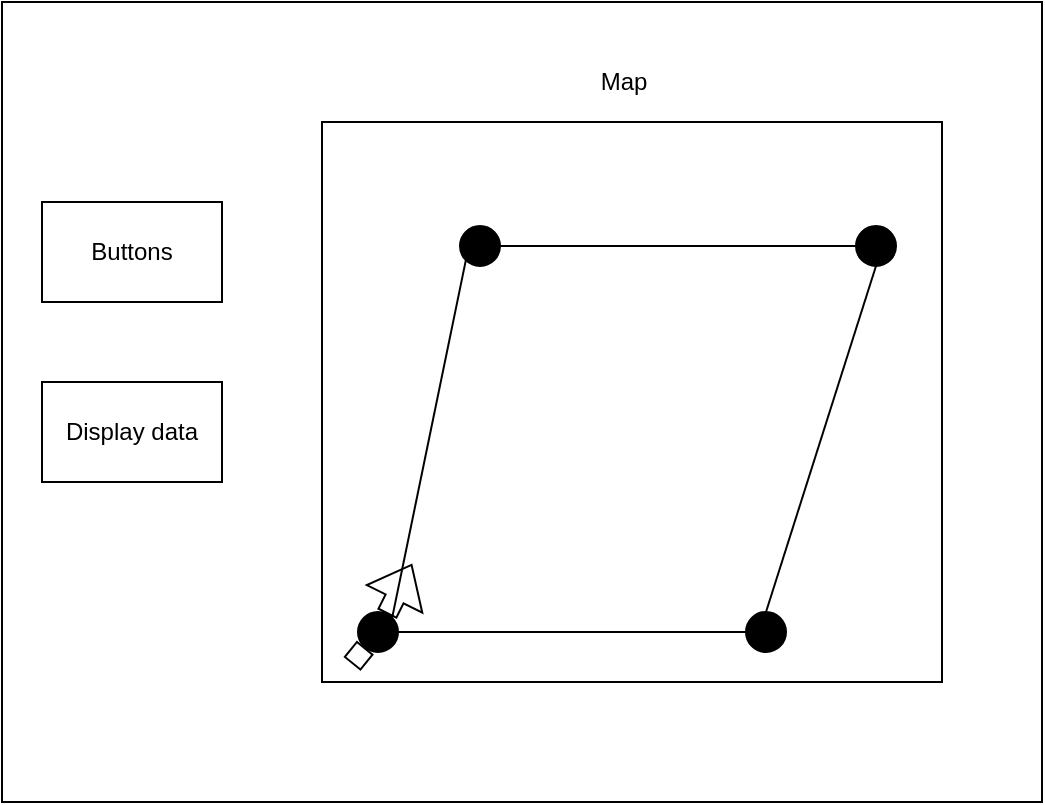 <mxfile version="18.1.2" type="device"><diagram id="U5FSUWxGsAkOak-QRZvw" name="Page-1"><mxGraphModel dx="1013" dy="567" grid="0" gridSize="10" guides="1" tooltips="1" connect="1" arrows="1" fold="1" page="1" pageScale="1" pageWidth="3300" pageHeight="4681" math="0" shadow="0"><root><mxCell id="0"/><mxCell id="1" parent="0"/><mxCell id="1nl_hVtK_fA8qN_E_Yl6-1" value="" style="rounded=0;whiteSpace=wrap;html=1;fillColor=none;" vertex="1" parent="1"><mxGeometry x="150" y="50" width="520" height="400" as="geometry"/></mxCell><mxCell id="1nl_hVtK_fA8qN_E_Yl6-2" value="" style="rounded=0;whiteSpace=wrap;html=1;fillColor=none;" vertex="1" parent="1"><mxGeometry x="310" y="110" width="310" height="280" as="geometry"/></mxCell><mxCell id="1nl_hVtK_fA8qN_E_Yl6-3" value="Map" style="text;html=1;strokeColor=none;fillColor=none;align=center;verticalAlign=middle;whiteSpace=wrap;rounded=0;" vertex="1" parent="1"><mxGeometry x="431" y="75" width="60" height="30" as="geometry"/></mxCell><mxCell id="1nl_hVtK_fA8qN_E_Yl6-4" value="" style="shape=flexArrow;endArrow=classic;html=1;rounded=0;startArrow=none;" edge="1" parent="1" source="1nl_hVtK_fA8qN_E_Yl6-14"><mxGeometry width="50" height="50" relative="1" as="geometry"><mxPoint x="325" y="381" as="sourcePoint"/><mxPoint x="355" y="331" as="targetPoint"/></mxGeometry></mxCell><mxCell id="1nl_hVtK_fA8qN_E_Yl6-7" value="Buttons" style="rounded=0;whiteSpace=wrap;html=1;fillColor=none;" vertex="1" parent="1"><mxGeometry x="170" y="150" width="90" height="50" as="geometry"/></mxCell><mxCell id="1nl_hVtK_fA8qN_E_Yl6-8" value="Display data" style="rounded=0;whiteSpace=wrap;html=1;fillColor=none;" vertex="1" parent="1"><mxGeometry x="170" y="240" width="90" height="50" as="geometry"/></mxCell><mxCell id="1nl_hVtK_fA8qN_E_Yl6-10" value="" style="ellipse;whiteSpace=wrap;html=1;aspect=fixed;fillColor=#000000;" vertex="1" parent="1"><mxGeometry x="379" y="162" width="20" height="20" as="geometry"/></mxCell><mxCell id="1nl_hVtK_fA8qN_E_Yl6-12" value="" style="ellipse;whiteSpace=wrap;html=1;aspect=fixed;fillColor=#000000;" vertex="1" parent="1"><mxGeometry x="577" y="162" width="20" height="20" as="geometry"/></mxCell><mxCell id="1nl_hVtK_fA8qN_E_Yl6-14" value="" style="ellipse;whiteSpace=wrap;html=1;aspect=fixed;fillColor=#000000;" vertex="1" parent="1"><mxGeometry x="328" y="355" width="20" height="20" as="geometry"/></mxCell><mxCell id="1nl_hVtK_fA8qN_E_Yl6-15" value="" style="shape=flexArrow;endArrow=none;html=1;rounded=0;" edge="1" parent="1" target="1nl_hVtK_fA8qN_E_Yl6-14"><mxGeometry width="50" height="50" relative="1" as="geometry"><mxPoint x="325" y="381" as="sourcePoint"/><mxPoint x="355" y="331" as="targetPoint"/></mxGeometry></mxCell><mxCell id="1nl_hVtK_fA8qN_E_Yl6-18" value="" style="ellipse;whiteSpace=wrap;html=1;aspect=fixed;fillColor=#000000;" vertex="1" parent="1"><mxGeometry x="522" y="355" width="20" height="20" as="geometry"/></mxCell><mxCell id="1nl_hVtK_fA8qN_E_Yl6-20" value="" style="endArrow=none;html=1;rounded=0;entryX=0;entryY=1;entryDx=0;entryDy=0;exitX=1;exitY=0;exitDx=0;exitDy=0;" edge="1" parent="1" source="1nl_hVtK_fA8qN_E_Yl6-14" target="1nl_hVtK_fA8qN_E_Yl6-10"><mxGeometry width="50" height="50" relative="1" as="geometry"><mxPoint x="221" y="168" as="sourcePoint"/><mxPoint x="271" y="118" as="targetPoint"/></mxGeometry></mxCell><mxCell id="1nl_hVtK_fA8qN_E_Yl6-21" value="" style="endArrow=none;html=1;rounded=0;entryX=0;entryY=0.5;entryDx=0;entryDy=0;exitX=1;exitY=0.5;exitDx=0;exitDy=0;" edge="1" parent="1" source="1nl_hVtK_fA8qN_E_Yl6-10" target="1nl_hVtK_fA8qN_E_Yl6-12"><mxGeometry width="50" height="50" relative="1" as="geometry"><mxPoint x="221" y="168" as="sourcePoint"/><mxPoint x="271" y="118" as="targetPoint"/></mxGeometry></mxCell><mxCell id="1nl_hVtK_fA8qN_E_Yl6-22" value="" style="endArrow=none;html=1;rounded=0;entryX=0.5;entryY=1;entryDx=0;entryDy=0;exitX=0.5;exitY=0;exitDx=0;exitDy=0;" edge="1" parent="1" source="1nl_hVtK_fA8qN_E_Yl6-18" target="1nl_hVtK_fA8qN_E_Yl6-12"><mxGeometry width="50" height="50" relative="1" as="geometry"><mxPoint x="221" y="168" as="sourcePoint"/><mxPoint x="271" y="118" as="targetPoint"/></mxGeometry></mxCell><mxCell id="1nl_hVtK_fA8qN_E_Yl6-23" value="" style="endArrow=none;html=1;rounded=0;entryX=0;entryY=0.5;entryDx=0;entryDy=0;exitX=1;exitY=0.5;exitDx=0;exitDy=0;" edge="1" parent="1" source="1nl_hVtK_fA8qN_E_Yl6-14" target="1nl_hVtK_fA8qN_E_Yl6-18"><mxGeometry width="50" height="50" relative="1" as="geometry"><mxPoint x="221" y="168" as="sourcePoint"/><mxPoint x="271" y="118" as="targetPoint"/></mxGeometry></mxCell></root></mxGraphModel></diagram></mxfile>